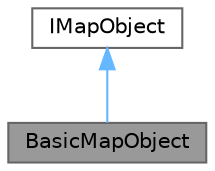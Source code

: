 digraph "BasicMapObject"
{
 // INTERACTIVE_SVG=YES
 // LATEX_PDF_SIZE
  bgcolor="transparent";
  edge [fontname=Helvetica,fontsize=10,labelfontname=Helvetica,labelfontsize=10];
  node [fontname=Helvetica,fontsize=10,shape=box,height=0.2,width=0.4];
  Node1 [id="Node000001",label="BasicMapObject",height=0.2,width=0.4,color="gray40", fillcolor="grey60", style="filled", fontcolor="black",tooltip="Абстрактный класс, реализующий функции интерфейса IMapObject, за исключением масштаба."];
  Node2 -> Node1 [id="edge1_Node000001_Node000002",dir="back",color="steelblue1",style="solid",tooltip=" "];
  Node2 [id="Node000002",label="IMapObject",height=0.2,width=0.4,color="gray40", fillcolor="white", style="filled",URL="$d5/d1e/class_quasar_s_d_k_1_1_map_1_1_i_map_object.html",tooltip="Интерфейс, описывающий абстрактный объект карты."];
}
